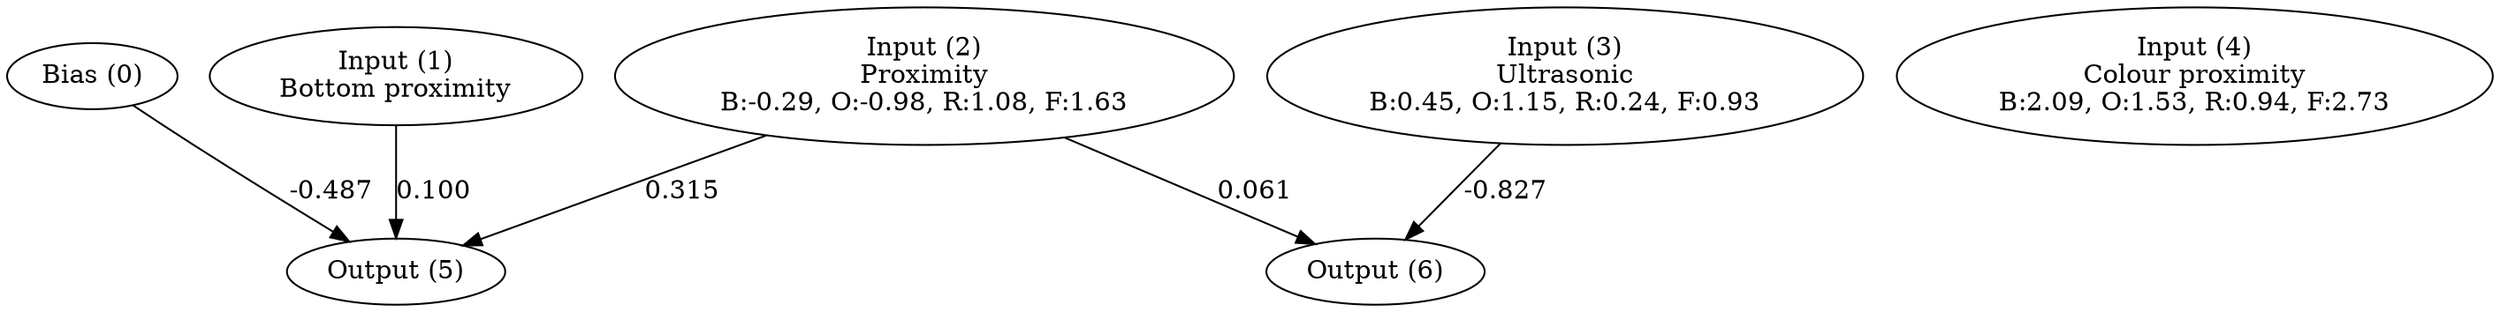 digraph G {
  0 [ label="Bias (0)" ];
  1 [ label="Input (1)\nBottom proximity" ];
  2 [ label="Input (2)\nProximity\nB:-0.29, O:-0.98, R:1.08, F:1.63" ];
  3 [ label="Input (3)\nUltrasonic\nB:0.45, O:1.15, R:0.24, F:0.93" ];
  4 [ label="Input (4)\nColour proximity\nB:2.09, O:1.53, R:0.94, F:2.73" ];
  5 [ label="Output (5)" ];
  6 [ label="Output (6)" ];
  { rank=same 0 1 2 3 4 }
  { rank=same 5 6 }
  0 -> 5 [ label="-0.487" ];
  1 -> 5 [ label="0.100" ];
  2 -> 5 [ label="0.315" ];
  2 -> 6 [ label="0.061" ];
  3 -> 6 [ label="-0.827" ];
}

